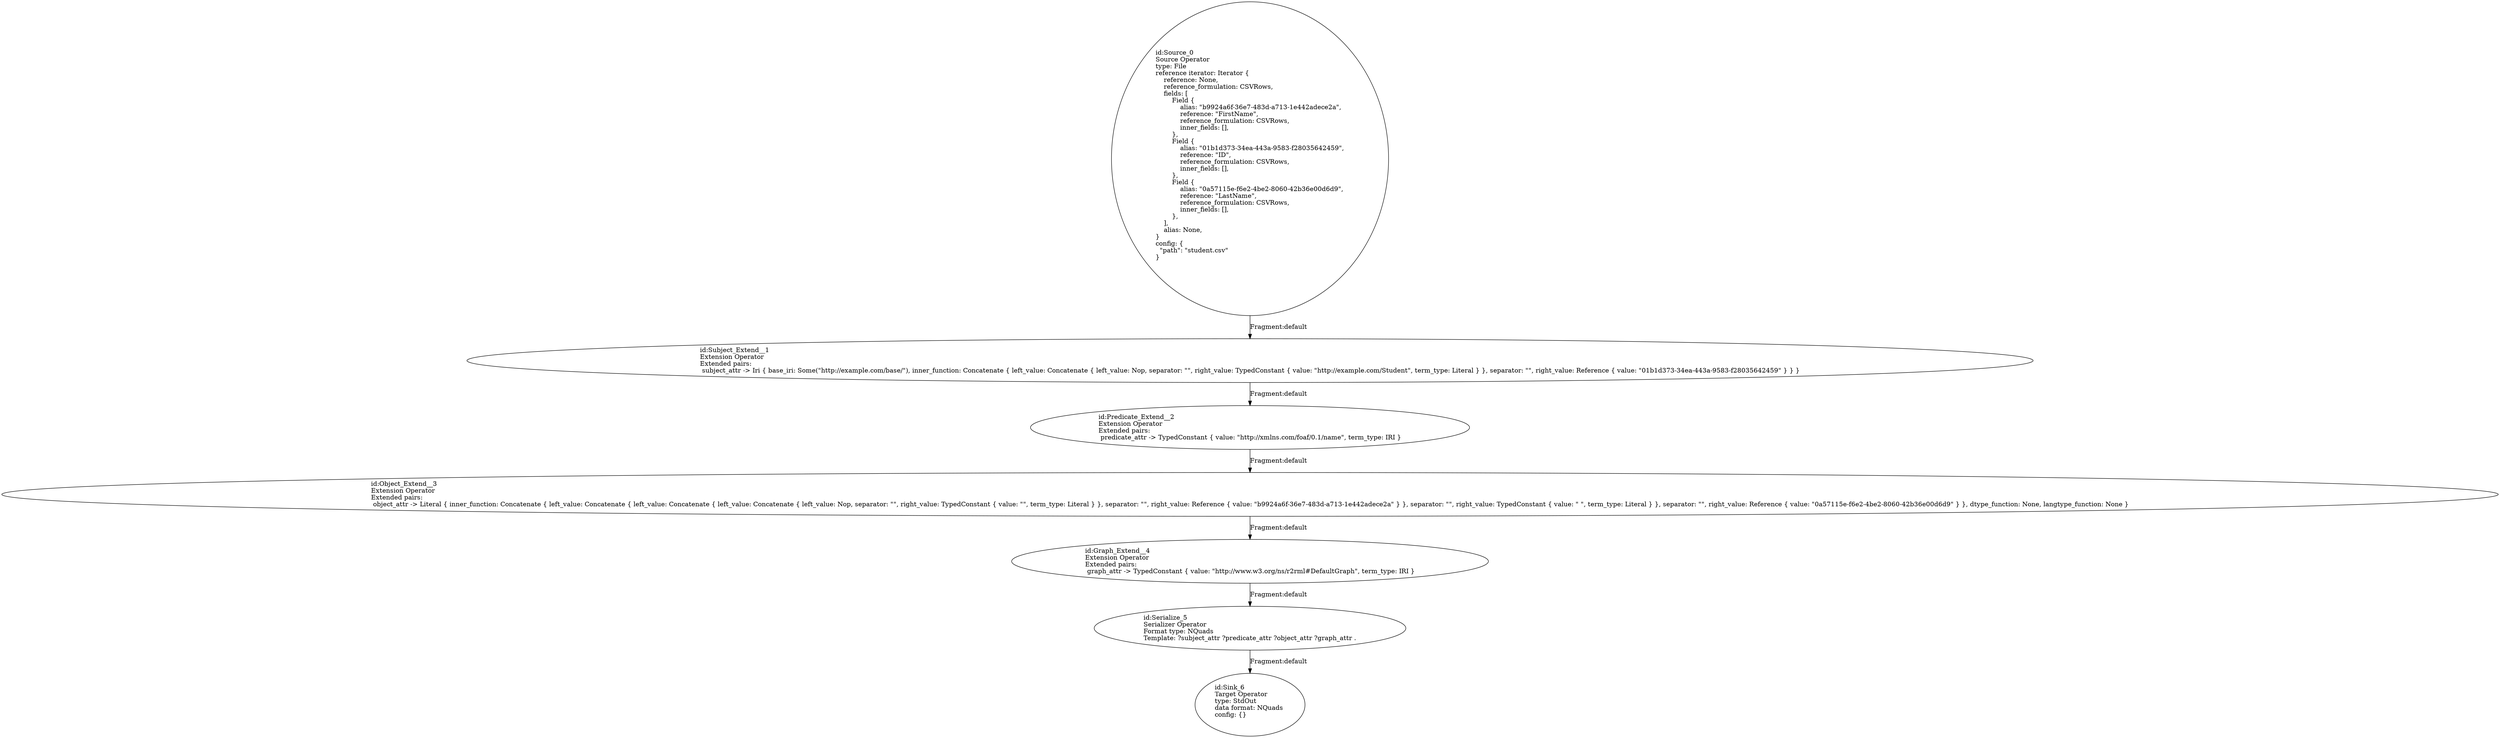 digraph {
    0 [ label = "id:Source_0 \lSource Operator\ltype: File \lreference iterator: Iterator {\l    reference: None,\l    reference_formulation: CSVRows,\l    fields: [\l        Field {\l            alias: \"b9924a6f-36e7-483d-a713-1e442adece2a\",\l            reference: \"FirstName\",\l            reference_formulation: CSVRows,\l            inner_fields: [],\l        },\l        Field {\l            alias: \"01b1d373-34ea-443a-9583-f28035642459\",\l            reference: \"ID\",\l            reference_formulation: CSVRows,\l            inner_fields: [],\l        },\l        Field {\l            alias: \"0a57115e-f6e2-4be2-8060-42b36e00d6d9\",\l            reference: \"LastName\",\l            reference_formulation: CSVRows,\l            inner_fields: [],\l        },\l    ],\l    alias: None,\l} \lconfig: {\l  \"path\": \"student.csv\"\l}\l             " ]
    1 [ label = "id:Subject_Extend__1 \lExtension Operator\lExtended pairs: \l subject_attr -> Iri { base_iri: Some(\"http://example.com/base/\"), inner_function: Concatenate { left_value: Concatenate { left_value: Nop, separator: \"\", right_value: TypedConstant { value: \"http://example.com/Student\", term_type: Literal } }, separator: \"\", right_value: Reference { value: \"01b1d373-34ea-443a-9583-f28035642459\" } } }" ]
    2 [ label = "id:Predicate_Extend__2 \lExtension Operator\lExtended pairs: \l predicate_attr -> TypedConstant { value: \"http://xmlns.com/foaf/0.1/name\", term_type: IRI }" ]
    3 [ label = "id:Object_Extend__3 \lExtension Operator\lExtended pairs: \l object_attr -> Literal { inner_function: Concatenate { left_value: Concatenate { left_value: Concatenate { left_value: Concatenate { left_value: Nop, separator: \"\", right_value: TypedConstant { value: \"\", term_type: Literal } }, separator: \"\", right_value: Reference { value: \"b9924a6f-36e7-483d-a713-1e442adece2a\" } }, separator: \"\", right_value: TypedConstant { value: \" \", term_type: Literal } }, separator: \"\", right_value: Reference { value: \"0a57115e-f6e2-4be2-8060-42b36e00d6d9\" } }, dtype_function: None, langtype_function: None }" ]
    4 [ label = "id:Graph_Extend__4 \lExtension Operator\lExtended pairs: \l graph_attr -> TypedConstant { value: \"http://www.w3.org/ns/r2rml#DefaultGraph\", term_type: IRI }" ]
    5 [ label = "id:Serialize_5 \lSerializer Operator\lFormat type: NQuads\lTemplate: ?subject_attr ?predicate_attr ?object_attr ?graph_attr ." ]
    6 [ label = "id:Sink_6 \lTarget Operator\ltype: StdOut \ldata format: NQuads \lconfig: {}\l             " ]
    0 -> 1 [ label = "Fragment:default" ]
    1 -> 2 [ label = "Fragment:default" ]
    2 -> 3 [ label = "Fragment:default" ]
    3 -> 4 [ label = "Fragment:default" ]
    4 -> 5 [ label = "Fragment:default" ]
    5 -> 6 [ label = "Fragment:default" ]
}
